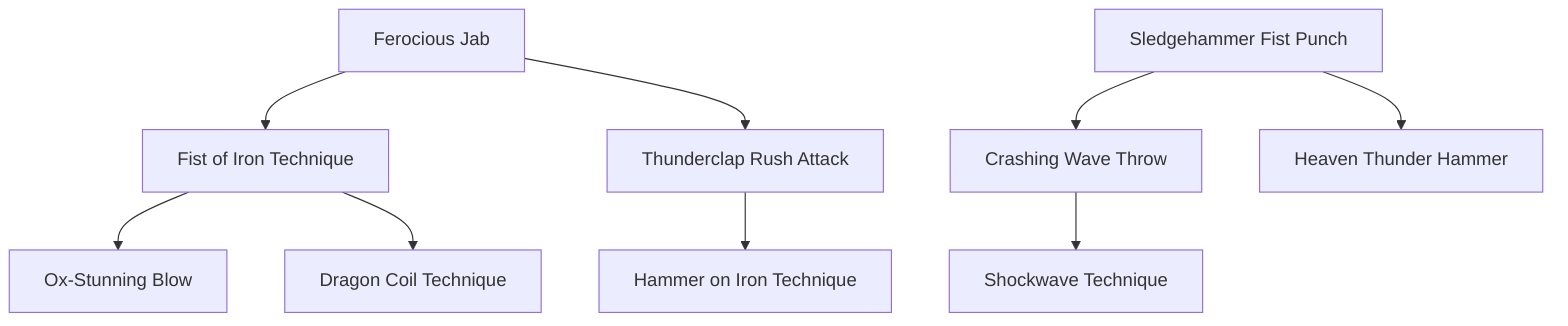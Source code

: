 flowchart TD

    ferocious_jab[Ferocious Jab]
    click ferocious_jab callback "
        Ferocious Jab<br>
        <br>
        Cost: 1 mote<br>
        Duration: Instant<br>
        Type: Supplemental<br>
        Minimum Brawl: 1<br>
        Minimum Essence: 1<br>
        Prerequisite Charms: None<br>
        <br>
        The character infuses his anima with Essence, making
        his strikes much more damaging. On a successful attack,
        the character may count his extra successes twice for the
        purposes of determining damage. The Essence for this
        Charm may be spent after the character rolls the attack.
        "

    ferocious_jab --> fist_of_iron_technique[Fist of Iron Technique]
    click fist_of_iron_technique callback "
        Fist of Iron Technique<br>
        <br>
        Cost: 1 mote<br>
        Duration: Instant<br>
        Type: Supplemental<br>
        Minimum Brawl: 3<br>
        Minimum Essence: 1<br>
        Prerequisite Charms: Ferocious Jab<br>
        <br>
        The character suffuses her fists with Essence, hardening
        them into deadly weapons. Until her next action, her
        hand-to-hand strikes do lethal damage, and she can safely parry
        lethal damage blows with her hands. However, she is no
        faster than normal and so, generally, cannot parry incoming
        arrows or magical attacks without a well-described stunt.
        "

    fist_of_iron_technique --> ox_stunning_blow[Ox-Stunning Blow]
    click ox_stunning_blow callback "
        Ox-Stunning Blow<br>
        <br>
        Cost: 1 mote per die<br>
        Duration: Instant<br>
        Type: Simple<br>
        Minimum Brawl: 4<br>
        Minimum Essence: 1<br>
        Prerequisite Charms: Fists of Iron Technique<br>
        <br>
        The character concentrates her anima around her fist
        and smashes it into her enemy, stunning and disorienting
        him. The character makes a normal attack with her Dexterity
        + Brawl. If successful, the attack does no normal
        damage but, instead, does a base of one point of stunning
        damage for every mote spent on the Charm. This stunning
        damage is soaked as bashing damage, but can only be
        soaked with the target's Stamina. Extra successes on the
        attack add to damage as usual. However, rather than doing
        health levels of damage, each success on the damage roll
        imposes a -1 penalty to the target's dice pools for a number
        of turns equal to (7 - the target's Stamina).<br>
        The Exalted using this Charm cannot spend more
        motes of Essence to power this Charm than twice his
        Strength, and the Storyteller may rule that certain types of
        opponents (mechanical constructs, shambling corpses or
        giant man-eating trees, for example) are too sturdy or
        insensible to be stunned by the character's mighty blows.
        "

    fist_of_iron_technique --> dragon_coil_technique[Dragon Coil Technique]
    click dragon_coil_technique callback "
        Dragon Coil Technique<br>
        <br>
        Cost: 3 motes per turn<br>
        Duration: Varies<br>
        Type: Simple<br>
        Minimum Brawl: 4<br>
        Minimum Essence: 1<br>
        Prerequisite Charms: Fists of Iron Technique<br>
        <br>
        The character may wrap his opponents in his mighty
        arms and crush the very life from them. The character makes
        a clinch attack as normal, but the attack does the character's
        Strength + Essence + 2 in lethal damage, while the subject of
        the clinch does only the normal Strength + 2 bashing. If the
        target attempts to escape the clinch, the character performing
        the Dragon Coil Technique may add his Essence in automatic
        successes to the reflexive roll to resist the escape attempt.<br>
        If the target also has Dragon Coil Technique, she may
        choose to activate it as her action on subsequent turns and
        do her Strength + Essence + 2 in lethal damage as well.
        Maintaining this Charm over multiple turns prevents the
        character from using simple and supplemental Charms but
        does not prevent the use of reflexive defensive Charms.
        This Charm is not compatible with Hammer on Iron
        Technique or other Charms of the extra action type and
        cannot be placed in Combos with them.
        "

    ferocious_jab --> thunderclap_rush_attack[Thunderclap Rush Attack]
    click thunderclap_rush_attack callback "
        Thunderclap Rush Attack<br>
        <br>
        Cost: 3 motes<br>
        Duration: Instant<br>
        Type: Reflexive<br>
        Minimum Brawl: 3<br>
        Minimum Essence: 1<br>
        Prerequisite Charms: Ferocious Jab<br>
        <br>
        The character pours Essence into quickening her
        motions and rushes aggressively toward her enemy. She
        automatically wins initiative over a single opponent.<br>
        Characters cannot split their dice pools on the turn they
        use Thunderclap Rush Attack. Two characters using
        Thunderclap Rush Attack in competition roll for initiative normally.
        "

    thunderclap_rush_attack --> hammer_on_iron_technique[Hammer on Iron Technique]
    click hammer_on_iron_technique callback "
        Hammer on Iron Technique<br>
        <br>
        Cost: 4 motes, 1 Willpower<br>
        Duration: Instant<br>
        Type: Extra Action<br>
        Minimum Brawl: 4<br>
        Minimum Essence: 2<br>
        Prerequisite Charms: Thunderclap Rush Attack<br>
        <br>
        The character suffuses his body with Essence, turning
        him into a virtual killing machine, with arms like pounding
        triphammers. He gains a number of additional attacks
        equal to his Essence but must make all his attacks against
        the same target. Hammer on Iron Technique cannot be
        Comboed with defensive Charms that allow the character
        to dodge or otherwise avoid attacks, but may be combined
        with those that allow her to soak or ignore damage.
        "

    sledgehammer_fist_punch[Sledgehammer Fist Punch]
    click sledgehammer_fist_punch callback "
        Sledgehammer Fist Punch<br>
        <br>
        Cost: 3 motes<br>
        Duration: One turn<br>
        Type: Simple<br>
        Minimum Brawl: 1<br>
        Minimum Essence: 1<br>
        Prerequisite Charms: None<br>
        <br>
        The character can suffuse his body with Essence,
        concentrating his anima until it is a crackling nimbus
        around him, and become capable of great destruction. This
        Charm must be used to attack inanimate objects and
        doubles the amount of damage the character does after
        extra successes are added but before the object's soak is
        applied. This increase in Strength does not add directly to
        combat damage, though it may assist the character in
        causing indirect damage (for example, by causing a tower
        to collapse on top of his opponent).
        "

    sledgehammer_fist_punch --> crashing_wave_throw[Crashing Wave Throw]
    click crashing_wave_throw callback "
        Crashing Wave Throw<br>
        <br>
        Cost: 2 motes<br>
        Duration: Instant<br>
        Type: Simple<br>
        Minimum Brawl: 2<br>
        Minimum Essence: 1<br>
        Prerequisite Charms: Sledgehammer Fist Punch<br>
        <br>
        The character tightly focuses his anima, making him
        able to apply his Strength more effectively. In addition to
        doing normal damage, the character also throws his opponent
        on a successful attack. The target is hurled a number
        of yards equal to the character's Strength + his extra
        successes on the attack roll. This attack cannot be blocked,
        only dodged. A target who strikes a solid object takes dice
        of damage equal to the number of yards she would have
        continued flying had the object not been in the way. This
        damage is typically bashing but can be lethal if (for
        example) the object is covered in sharp steel spikes.
        Obviously, the target can also suffer serious injury if she is
        tossed over a cliff or off a ship at sea.
        "

    sledgehammer_fist_punch --> heaven_thunder_hammer[Heaven Thunder Hammer]
    click heaven_thunder_hammer callback "
        Heaven Thunder Hammer<br>
        <br>
        Cost: 3 motes<br>
        Duration: Instant<br>
        Type: Supplemental<br>
        Minimum Brawl: 3<br>
        Minimum Essence: 1<br>
        Prerequisite Charms: Sledgehammer Fist Punch<br>
        <br>
        The character fully concentrates his anima, gathering
        dense Essence around his fists. Not only do the character's
        unarmed attacks do normal damage, they also hurl his
        opponents great distances. For each health level of damage
        he inflicts before soak, the target is hurled backward a yard,
        as per the effects of the Crashing Wave Throw Charm.
        "

    crashing_wave_throw --> shockwave_technique[Shockwave Technique]
    click shockwave_technique callback "
        Shockwave Technique<br>
        <br>
        Cost: 4 motes<br>
        Duration: Instant<br>
        Type: Simple<br>
        Minimum Brawl: 4<br>
        Minimum Essence: 1<br>
        Prerequisite Charms: Crashing Wave Throw<br>
        <br>
        The character burns with Essence, increasing her
        strength and agility to superhuman levels. She seizes one
        opponent and picks him up bodily, using him to strike
        another foe. The character makes one attack roll against the
        primary target. The attack cannot be blocked, only dodged.
        If successful, this attack does no damage, but the attacker
        may immediately make a reflexive Brawl attack at her full
        dice pool against another target within hand-to-hand range.<br>
        If the second attack is successful, both the targets take
        bashing damage equal to the character's Strength + the
        extra successes on the Exalted's reflexive attack. The second
        target may parry or dodge to reduce damage or avoid the
        attack, but if the attack is parried, the character being used
        as a club takes bashing damage equal to the Strength of the
        Exalted swinging him around + the number of successes the
        parrying character rolled to block the attacks.<br>
        If the Exalted hits with her second attack, both targets are
        left in a heap on the ground and must spend an action to return
        to their feet. If the second attack misses, the character being
        used as a club is hurled a number of yards equal to the Exalted's
        Strength, in a direction of the Exalted's choice, as if he had been
        successfully attacked with the Crashing Wave Throw Charm.
        "